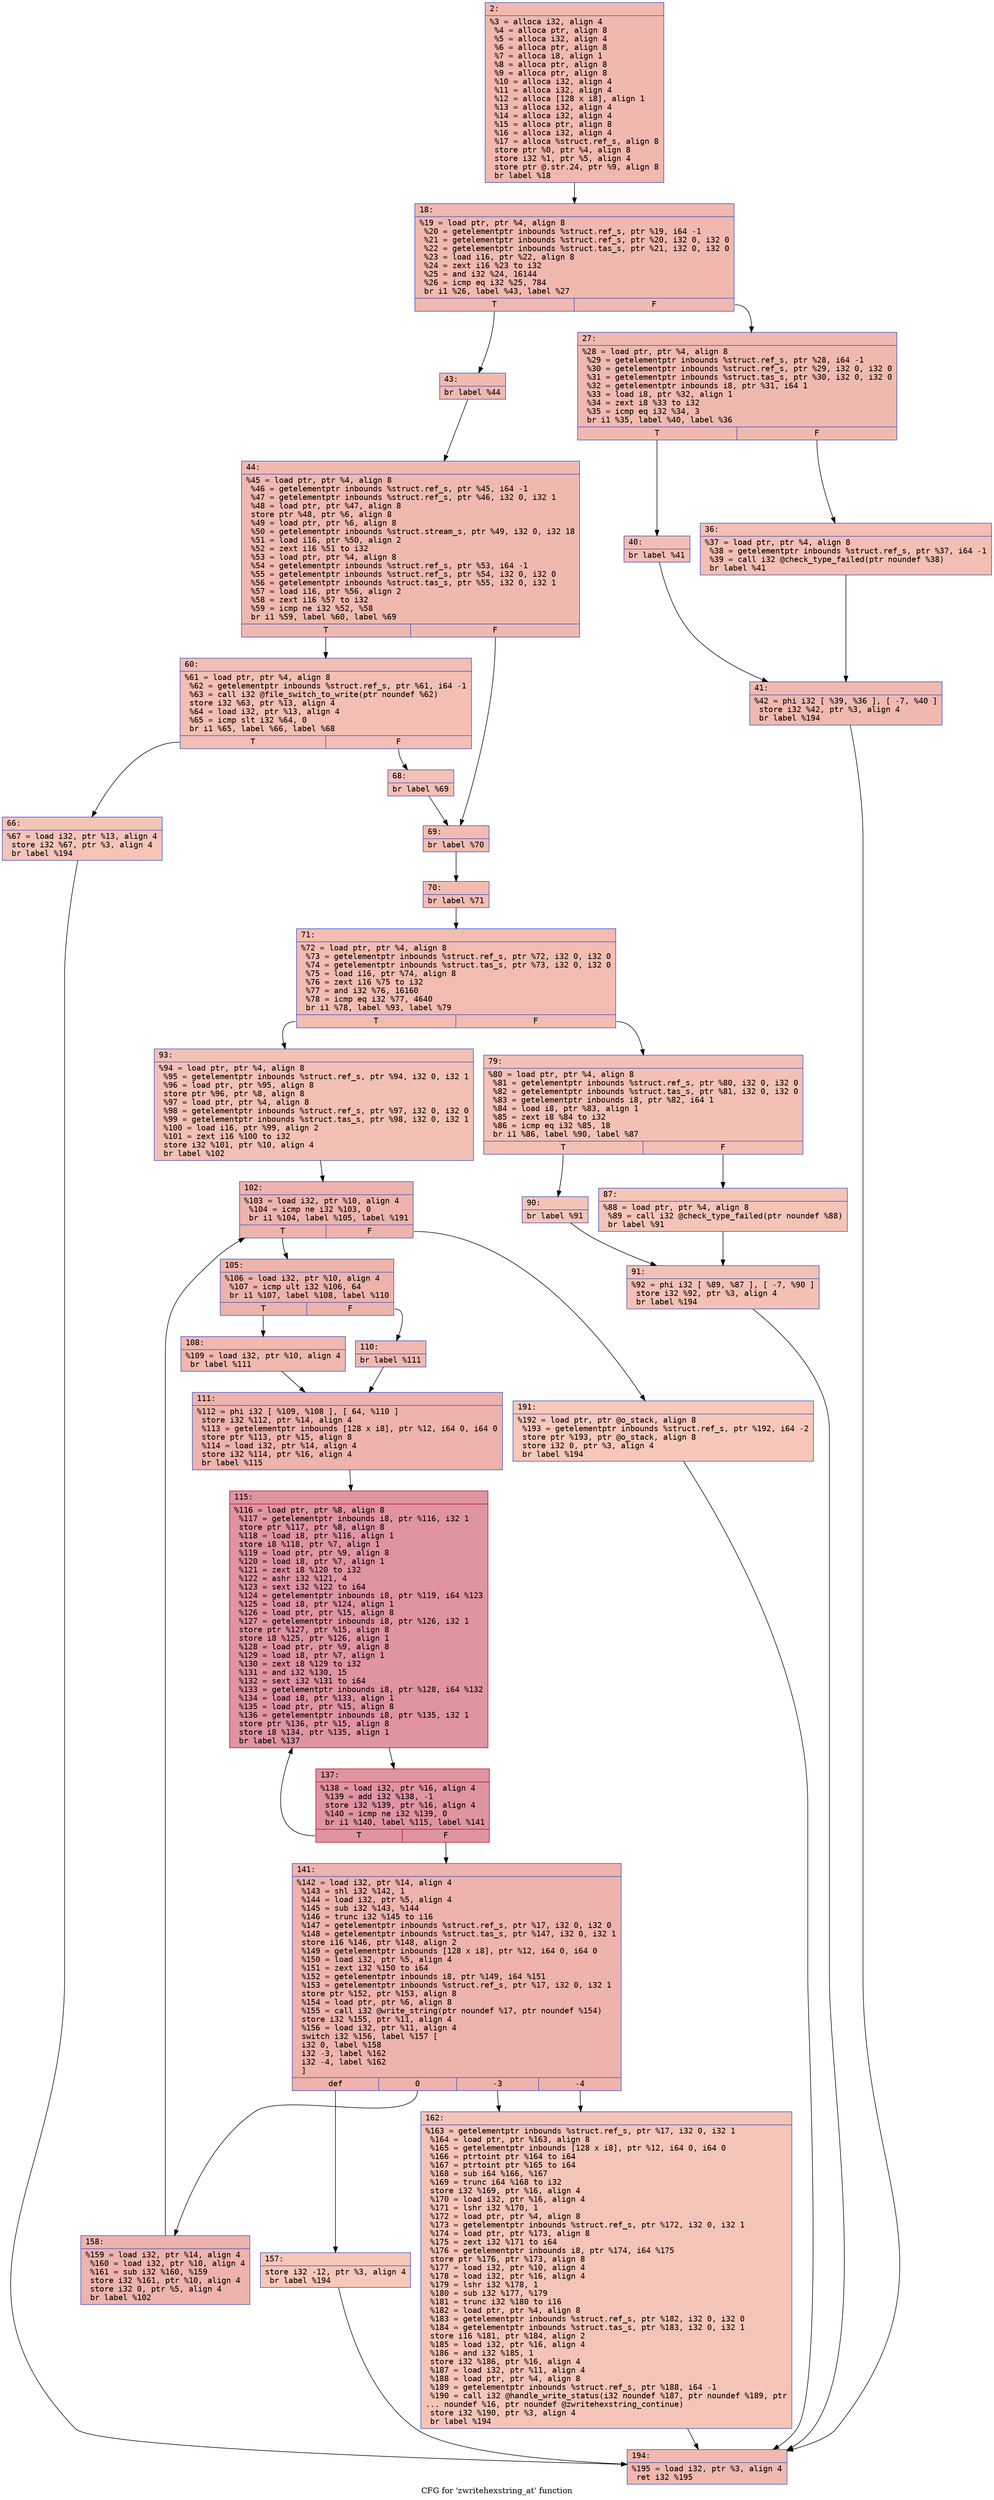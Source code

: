 digraph "CFG for 'zwritehexstring_at' function" {
	label="CFG for 'zwritehexstring_at' function";

	Node0x600001a03980 [shape=record,color="#3d50c3ff", style=filled, fillcolor="#dc5d4a70" fontname="Courier",label="{2:\l|  %3 = alloca i32, align 4\l  %4 = alloca ptr, align 8\l  %5 = alloca i32, align 4\l  %6 = alloca ptr, align 8\l  %7 = alloca i8, align 1\l  %8 = alloca ptr, align 8\l  %9 = alloca ptr, align 8\l  %10 = alloca i32, align 4\l  %11 = alloca i32, align 4\l  %12 = alloca [128 x i8], align 1\l  %13 = alloca i32, align 4\l  %14 = alloca i32, align 4\l  %15 = alloca ptr, align 8\l  %16 = alloca i32, align 4\l  %17 = alloca %struct.ref_s, align 8\l  store ptr %0, ptr %4, align 8\l  store i32 %1, ptr %5, align 4\l  store ptr @.str.24, ptr %9, align 8\l  br label %18\l}"];
	Node0x600001a03980 -> Node0x600001a039d0[tooltip="2 -> 18\nProbability 100.00%" ];
	Node0x600001a039d0 [shape=record,color="#3d50c3ff", style=filled, fillcolor="#dc5d4a70" fontname="Courier",label="{18:\l|  %19 = load ptr, ptr %4, align 8\l  %20 = getelementptr inbounds %struct.ref_s, ptr %19, i64 -1\l  %21 = getelementptr inbounds %struct.ref_s, ptr %20, i32 0, i32 0\l  %22 = getelementptr inbounds %struct.tas_s, ptr %21, i32 0, i32 0\l  %23 = load i16, ptr %22, align 8\l  %24 = zext i16 %23 to i32\l  %25 = and i32 %24, 16144\l  %26 = icmp eq i32 %25, 784\l  br i1 %26, label %43, label %27\l|{<s0>T|<s1>F}}"];
	Node0x600001a039d0:s0 -> Node0x600001a03b60[tooltip="18 -> 43\nProbability 50.00%" ];
	Node0x600001a039d0:s1 -> Node0x600001a03a20[tooltip="18 -> 27\nProbability 50.00%" ];
	Node0x600001a03a20 [shape=record,color="#3d50c3ff", style=filled, fillcolor="#de614d70" fontname="Courier",label="{27:\l|  %28 = load ptr, ptr %4, align 8\l  %29 = getelementptr inbounds %struct.ref_s, ptr %28, i64 -1\l  %30 = getelementptr inbounds %struct.ref_s, ptr %29, i32 0, i32 0\l  %31 = getelementptr inbounds %struct.tas_s, ptr %30, i32 0, i32 0\l  %32 = getelementptr inbounds i8, ptr %31, i64 1\l  %33 = load i8, ptr %32, align 1\l  %34 = zext i8 %33 to i32\l  %35 = icmp eq i32 %34, 3\l  br i1 %35, label %40, label %36\l|{<s0>T|<s1>F}}"];
	Node0x600001a03a20:s0 -> Node0x600001a03ac0[tooltip="27 -> 40\nProbability 50.00%" ];
	Node0x600001a03a20:s1 -> Node0x600001a03a70[tooltip="27 -> 36\nProbability 50.00%" ];
	Node0x600001a03a70 [shape=record,color="#3d50c3ff", style=filled, fillcolor="#e36c5570" fontname="Courier",label="{36:\l|  %37 = load ptr, ptr %4, align 8\l  %38 = getelementptr inbounds %struct.ref_s, ptr %37, i64 -1\l  %39 = call i32 @check_type_failed(ptr noundef %38)\l  br label %41\l}"];
	Node0x600001a03a70 -> Node0x600001a03b10[tooltip="36 -> 41\nProbability 100.00%" ];
	Node0x600001a03ac0 [shape=record,color="#3d50c3ff", style=filled, fillcolor="#e36c5570" fontname="Courier",label="{40:\l|  br label %41\l}"];
	Node0x600001a03ac0 -> Node0x600001a03b10[tooltip="40 -> 41\nProbability 100.00%" ];
	Node0x600001a03b10 [shape=record,color="#3d50c3ff", style=filled, fillcolor="#de614d70" fontname="Courier",label="{41:\l|  %42 = phi i32 [ %39, %36 ], [ -7, %40 ]\l  store i32 %42, ptr %3, align 4\l  br label %194\l}"];
	Node0x600001a03b10 -> Node0x600001a04370[tooltip="41 -> 194\nProbability 100.00%" ];
	Node0x600001a03b60 [shape=record,color="#3d50c3ff", style=filled, fillcolor="#de614d70" fontname="Courier",label="{43:\l|  br label %44\l}"];
	Node0x600001a03b60 -> Node0x600001a03bb0[tooltip="43 -> 44\nProbability 100.00%" ];
	Node0x600001a03bb0 [shape=record,color="#3d50c3ff", style=filled, fillcolor="#de614d70" fontname="Courier",label="{44:\l|  %45 = load ptr, ptr %4, align 8\l  %46 = getelementptr inbounds %struct.ref_s, ptr %45, i64 -1\l  %47 = getelementptr inbounds %struct.ref_s, ptr %46, i32 0, i32 1\l  %48 = load ptr, ptr %47, align 8\l  store ptr %48, ptr %6, align 8\l  %49 = load ptr, ptr %6, align 8\l  %50 = getelementptr inbounds %struct.stream_s, ptr %49, i32 0, i32 18\l  %51 = load i16, ptr %50, align 2\l  %52 = zext i16 %51 to i32\l  %53 = load ptr, ptr %4, align 8\l  %54 = getelementptr inbounds %struct.ref_s, ptr %53, i64 -1\l  %55 = getelementptr inbounds %struct.ref_s, ptr %54, i32 0, i32 0\l  %56 = getelementptr inbounds %struct.tas_s, ptr %55, i32 0, i32 1\l  %57 = load i16, ptr %56, align 2\l  %58 = zext i16 %57 to i32\l  %59 = icmp ne i32 %52, %58\l  br i1 %59, label %60, label %69\l|{<s0>T|<s1>F}}"];
	Node0x600001a03bb0:s0 -> Node0x600001a03c00[tooltip="44 -> 60\nProbability 50.00%" ];
	Node0x600001a03bb0:s1 -> Node0x600001a03cf0[tooltip="44 -> 69\nProbability 50.00%" ];
	Node0x600001a03c00 [shape=record,color="#3d50c3ff", style=filled, fillcolor="#e36c5570" fontname="Courier",label="{60:\l|  %61 = load ptr, ptr %4, align 8\l  %62 = getelementptr inbounds %struct.ref_s, ptr %61, i64 -1\l  %63 = call i32 @file_switch_to_write(ptr noundef %62)\l  store i32 %63, ptr %13, align 4\l  %64 = load i32, ptr %13, align 4\l  %65 = icmp slt i32 %64, 0\l  br i1 %65, label %66, label %68\l|{<s0>T|<s1>F}}"];
	Node0x600001a03c00:s0 -> Node0x600001a03c50[tooltip="60 -> 66\nProbability 37.50%" ];
	Node0x600001a03c00:s1 -> Node0x600001a03ca0[tooltip="60 -> 68\nProbability 62.50%" ];
	Node0x600001a03c50 [shape=record,color="#3d50c3ff", style=filled, fillcolor="#e97a5f70" fontname="Courier",label="{66:\l|  %67 = load i32, ptr %13, align 4\l  store i32 %67, ptr %3, align 4\l  br label %194\l}"];
	Node0x600001a03c50 -> Node0x600001a04370[tooltip="66 -> 194\nProbability 100.00%" ];
	Node0x600001a03ca0 [shape=record,color="#3d50c3ff", style=filled, fillcolor="#e5705870" fontname="Courier",label="{68:\l|  br label %69\l}"];
	Node0x600001a03ca0 -> Node0x600001a03cf0[tooltip="68 -> 69\nProbability 100.00%" ];
	Node0x600001a03cf0 [shape=record,color="#3d50c3ff", style=filled, fillcolor="#e1675170" fontname="Courier",label="{69:\l|  br label %70\l}"];
	Node0x600001a03cf0 -> Node0x600001a03d40[tooltip="69 -> 70\nProbability 100.00%" ];
	Node0x600001a03d40 [shape=record,color="#3d50c3ff", style=filled, fillcolor="#e1675170" fontname="Courier",label="{70:\l|  br label %71\l}"];
	Node0x600001a03d40 -> Node0x600001a03d90[tooltip="70 -> 71\nProbability 100.00%" ];
	Node0x600001a03d90 [shape=record,color="#3d50c3ff", style=filled, fillcolor="#e1675170" fontname="Courier",label="{71:\l|  %72 = load ptr, ptr %4, align 8\l  %73 = getelementptr inbounds %struct.ref_s, ptr %72, i32 0, i32 0\l  %74 = getelementptr inbounds %struct.tas_s, ptr %73, i32 0, i32 0\l  %75 = load i16, ptr %74, align 8\l  %76 = zext i16 %75 to i32\l  %77 = and i32 %76, 16160\l  %78 = icmp eq i32 %77, 4640\l  br i1 %78, label %93, label %79\l|{<s0>T|<s1>F}}"];
	Node0x600001a03d90:s0 -> Node0x600001a03f20[tooltip="71 -> 93\nProbability 50.00%" ];
	Node0x600001a03d90:s1 -> Node0x600001a03de0[tooltip="71 -> 79\nProbability 50.00%" ];
	Node0x600001a03de0 [shape=record,color="#3d50c3ff", style=filled, fillcolor="#e5705870" fontname="Courier",label="{79:\l|  %80 = load ptr, ptr %4, align 8\l  %81 = getelementptr inbounds %struct.ref_s, ptr %80, i32 0, i32 0\l  %82 = getelementptr inbounds %struct.tas_s, ptr %81, i32 0, i32 0\l  %83 = getelementptr inbounds i8, ptr %82, i64 1\l  %84 = load i8, ptr %83, align 1\l  %85 = zext i8 %84 to i32\l  %86 = icmp eq i32 %85, 18\l  br i1 %86, label %90, label %87\l|{<s0>T|<s1>F}}"];
	Node0x600001a03de0:s0 -> Node0x600001a03e80[tooltip="79 -> 90\nProbability 50.00%" ];
	Node0x600001a03de0:s1 -> Node0x600001a03e30[tooltip="79 -> 87\nProbability 50.00%" ];
	Node0x600001a03e30 [shape=record,color="#3d50c3ff", style=filled, fillcolor="#e97a5f70" fontname="Courier",label="{87:\l|  %88 = load ptr, ptr %4, align 8\l  %89 = call i32 @check_type_failed(ptr noundef %88)\l  br label %91\l}"];
	Node0x600001a03e30 -> Node0x600001a03ed0[tooltip="87 -> 91\nProbability 100.00%" ];
	Node0x600001a03e80 [shape=record,color="#3d50c3ff", style=filled, fillcolor="#e97a5f70" fontname="Courier",label="{90:\l|  br label %91\l}"];
	Node0x600001a03e80 -> Node0x600001a03ed0[tooltip="90 -> 91\nProbability 100.00%" ];
	Node0x600001a03ed0 [shape=record,color="#3d50c3ff", style=filled, fillcolor="#e5705870" fontname="Courier",label="{91:\l|  %92 = phi i32 [ %89, %87 ], [ -7, %90 ]\l  store i32 %92, ptr %3, align 4\l  br label %194\l}"];
	Node0x600001a03ed0 -> Node0x600001a04370[tooltip="91 -> 194\nProbability 100.00%" ];
	Node0x600001a03f20 [shape=record,color="#3d50c3ff", style=filled, fillcolor="#e5705870" fontname="Courier",label="{93:\l|  %94 = load ptr, ptr %4, align 8\l  %95 = getelementptr inbounds %struct.ref_s, ptr %94, i32 0, i32 1\l  %96 = load ptr, ptr %95, align 8\l  store ptr %96, ptr %8, align 8\l  %97 = load ptr, ptr %4, align 8\l  %98 = getelementptr inbounds %struct.ref_s, ptr %97, i32 0, i32 0\l  %99 = getelementptr inbounds %struct.tas_s, ptr %98, i32 0, i32 1\l  %100 = load i16, ptr %99, align 2\l  %101 = zext i16 %100 to i32\l  store i32 %101, ptr %10, align 4\l  br label %102\l}"];
	Node0x600001a03f20 -> Node0x600001a03f70[tooltip="93 -> 102\nProbability 100.00%" ];
	Node0x600001a03f70 [shape=record,color="#3d50c3ff", style=filled, fillcolor="#d6524470" fontname="Courier",label="{102:\l|  %103 = load i32, ptr %10, align 4\l  %104 = icmp ne i32 %103, 0\l  br i1 %104, label %105, label %191\l|{<s0>T|<s1>F}}"];
	Node0x600001a03f70:s0 -> Node0x600001a04000[tooltip="102 -> 105\nProbability 96.88%" ];
	Node0x600001a03f70:s1 -> Node0x600001a04320[tooltip="102 -> 191\nProbability 3.12%" ];
	Node0x600001a04000 [shape=record,color="#3d50c3ff", style=filled, fillcolor="#d6524470" fontname="Courier",label="{105:\l|  %106 = load i32, ptr %10, align 4\l  %107 = icmp ult i32 %106, 64\l  br i1 %107, label %108, label %110\l|{<s0>T|<s1>F}}"];
	Node0x600001a04000:s0 -> Node0x600001a04050[tooltip="105 -> 108\nProbability 50.00%" ];
	Node0x600001a04000:s1 -> Node0x600001a040a0[tooltip="105 -> 110\nProbability 50.00%" ];
	Node0x600001a04050 [shape=record,color="#3d50c3ff", style=filled, fillcolor="#dc5d4a70" fontname="Courier",label="{108:\l|  %109 = load i32, ptr %10, align 4\l  br label %111\l}"];
	Node0x600001a04050 -> Node0x600001a040f0[tooltip="108 -> 111\nProbability 100.00%" ];
	Node0x600001a040a0 [shape=record,color="#3d50c3ff", style=filled, fillcolor="#dc5d4a70" fontname="Courier",label="{110:\l|  br label %111\l}"];
	Node0x600001a040a0 -> Node0x600001a040f0[tooltip="110 -> 111\nProbability 100.00%" ];
	Node0x600001a040f0 [shape=record,color="#3d50c3ff", style=filled, fillcolor="#d6524470" fontname="Courier",label="{111:\l|  %112 = phi i32 [ %109, %108 ], [ 64, %110 ]\l  store i32 %112, ptr %14, align 4\l  %113 = getelementptr inbounds [128 x i8], ptr %12, i64 0, i64 0\l  store ptr %113, ptr %15, align 8\l  %114 = load i32, ptr %14, align 4\l  store i32 %114, ptr %16, align 4\l  br label %115\l}"];
	Node0x600001a040f0 -> Node0x600001a04140[tooltip="111 -> 115\nProbability 100.00%" ];
	Node0x600001a04140 [shape=record,color="#b70d28ff", style=filled, fillcolor="#b70d2870" fontname="Courier",label="{115:\l|  %116 = load ptr, ptr %8, align 8\l  %117 = getelementptr inbounds i8, ptr %116, i32 1\l  store ptr %117, ptr %8, align 8\l  %118 = load i8, ptr %116, align 1\l  store i8 %118, ptr %7, align 1\l  %119 = load ptr, ptr %9, align 8\l  %120 = load i8, ptr %7, align 1\l  %121 = zext i8 %120 to i32\l  %122 = ashr i32 %121, 4\l  %123 = sext i32 %122 to i64\l  %124 = getelementptr inbounds i8, ptr %119, i64 %123\l  %125 = load i8, ptr %124, align 1\l  %126 = load ptr, ptr %15, align 8\l  %127 = getelementptr inbounds i8, ptr %126, i32 1\l  store ptr %127, ptr %15, align 8\l  store i8 %125, ptr %126, align 1\l  %128 = load ptr, ptr %9, align 8\l  %129 = load i8, ptr %7, align 1\l  %130 = zext i8 %129 to i32\l  %131 = and i32 %130, 15\l  %132 = sext i32 %131 to i64\l  %133 = getelementptr inbounds i8, ptr %128, i64 %132\l  %134 = load i8, ptr %133, align 1\l  %135 = load ptr, ptr %15, align 8\l  %136 = getelementptr inbounds i8, ptr %135, i32 1\l  store ptr %136, ptr %15, align 8\l  store i8 %134, ptr %135, align 1\l  br label %137\l}"];
	Node0x600001a04140 -> Node0x600001a04190[tooltip="115 -> 137\nProbability 100.00%" ];
	Node0x600001a04190 [shape=record,color="#b70d28ff", style=filled, fillcolor="#b70d2870" fontname="Courier",label="{137:\l|  %138 = load i32, ptr %16, align 4\l  %139 = add i32 %138, -1\l  store i32 %139, ptr %16, align 4\l  %140 = icmp ne i32 %139, 0\l  br i1 %140, label %115, label %141\l|{<s0>T|<s1>F}}"];
	Node0x600001a04190:s0 -> Node0x600001a04140[tooltip="137 -> 115\nProbability 96.88%" ];
	Node0x600001a04190:s1 -> Node0x600001a041e0[tooltip="137 -> 141\nProbability 3.12%" ];
	Node0x600001a041e0 [shape=record,color="#3d50c3ff", style=filled, fillcolor="#d6524470" fontname="Courier",label="{141:\l|  %142 = load i32, ptr %14, align 4\l  %143 = shl i32 %142, 1\l  %144 = load i32, ptr %5, align 4\l  %145 = sub i32 %143, %144\l  %146 = trunc i32 %145 to i16\l  %147 = getelementptr inbounds %struct.ref_s, ptr %17, i32 0, i32 0\l  %148 = getelementptr inbounds %struct.tas_s, ptr %147, i32 0, i32 1\l  store i16 %146, ptr %148, align 2\l  %149 = getelementptr inbounds [128 x i8], ptr %12, i64 0, i64 0\l  %150 = load i32, ptr %5, align 4\l  %151 = zext i32 %150 to i64\l  %152 = getelementptr inbounds i8, ptr %149, i64 %151\l  %153 = getelementptr inbounds %struct.ref_s, ptr %17, i32 0, i32 1\l  store ptr %152, ptr %153, align 8\l  %154 = load ptr, ptr %6, align 8\l  %155 = call i32 @write_string(ptr noundef %17, ptr noundef %154)\l  store i32 %155, ptr %11, align 4\l  %156 = load i32, ptr %11, align 4\l  switch i32 %156, label %157 [\l    i32 0, label %158\l    i32 -3, label %162\l    i32 -4, label %162\l  ]\l|{<s0>def|<s1>0|<s2>-3|<s3>-4}}"];
	Node0x600001a041e0:s0 -> Node0x600001a04230[tooltip="141 -> 157\nProbability 2.94%" ];
	Node0x600001a041e0:s1 -> Node0x600001a04280[tooltip="141 -> 158\nProbability 91.18%" ];
	Node0x600001a041e0:s2 -> Node0x600001a042d0[tooltip="141 -> 162\nProbability 5.88%" ];
	Node0x600001a041e0:s3 -> Node0x600001a042d0[tooltip="141 -> 162\nProbability 5.88%" ];
	Node0x600001a04230 [shape=record,color="#3d50c3ff", style=filled, fillcolor="#ec7f6370" fontname="Courier",label="{157:\l|  store i32 -12, ptr %3, align 4\l  br label %194\l}"];
	Node0x600001a04230 -> Node0x600001a04370[tooltip="157 -> 194\nProbability 100.00%" ];
	Node0x600001a04280 [shape=record,color="#3d50c3ff", style=filled, fillcolor="#d6524470" fontname="Courier",label="{158:\l|  %159 = load i32, ptr %14, align 4\l  %160 = load i32, ptr %10, align 4\l  %161 = sub i32 %160, %159\l  store i32 %161, ptr %10, align 4\l  store i32 0, ptr %5, align 4\l  br label %102\l}"];
	Node0x600001a04280 -> Node0x600001a03f70[tooltip="158 -> 102\nProbability 100.00%" ];
	Node0x600001a042d0 [shape=record,color="#3d50c3ff", style=filled, fillcolor="#e97a5f70" fontname="Courier",label="{162:\l|  %163 = getelementptr inbounds %struct.ref_s, ptr %17, i32 0, i32 1\l  %164 = load ptr, ptr %163, align 8\l  %165 = getelementptr inbounds [128 x i8], ptr %12, i64 0, i64 0\l  %166 = ptrtoint ptr %164 to i64\l  %167 = ptrtoint ptr %165 to i64\l  %168 = sub i64 %166, %167\l  %169 = trunc i64 %168 to i32\l  store i32 %169, ptr %16, align 4\l  %170 = load i32, ptr %16, align 4\l  %171 = lshr i32 %170, 1\l  %172 = load ptr, ptr %4, align 8\l  %173 = getelementptr inbounds %struct.ref_s, ptr %172, i32 0, i32 1\l  %174 = load ptr, ptr %173, align 8\l  %175 = zext i32 %171 to i64\l  %176 = getelementptr inbounds i8, ptr %174, i64 %175\l  store ptr %176, ptr %173, align 8\l  %177 = load i32, ptr %10, align 4\l  %178 = load i32, ptr %16, align 4\l  %179 = lshr i32 %178, 1\l  %180 = sub i32 %177, %179\l  %181 = trunc i32 %180 to i16\l  %182 = load ptr, ptr %4, align 8\l  %183 = getelementptr inbounds %struct.ref_s, ptr %182, i32 0, i32 0\l  %184 = getelementptr inbounds %struct.tas_s, ptr %183, i32 0, i32 1\l  store i16 %181, ptr %184, align 2\l  %185 = load i32, ptr %16, align 4\l  %186 = and i32 %185, 1\l  store i32 %186, ptr %16, align 4\l  %187 = load i32, ptr %11, align 4\l  %188 = load ptr, ptr %4, align 8\l  %189 = getelementptr inbounds %struct.ref_s, ptr %188, i64 -1\l  %190 = call i32 @handle_write_status(i32 noundef %187, ptr noundef %189, ptr\l... noundef %16, ptr noundef @zwritehexstring_continue)\l  store i32 %190, ptr %3, align 4\l  br label %194\l}"];
	Node0x600001a042d0 -> Node0x600001a04370[tooltip="162 -> 194\nProbability 100.00%" ];
	Node0x600001a04320 [shape=record,color="#3d50c3ff", style=filled, fillcolor="#ec7f6370" fontname="Courier",label="{191:\l|  %192 = load ptr, ptr @o_stack, align 8\l  %193 = getelementptr inbounds %struct.ref_s, ptr %192, i64 -2\l  store ptr %193, ptr @o_stack, align 8\l  store i32 0, ptr %3, align 4\l  br label %194\l}"];
	Node0x600001a04320 -> Node0x600001a04370[tooltip="191 -> 194\nProbability 100.00%" ];
	Node0x600001a04370 [shape=record,color="#3d50c3ff", style=filled, fillcolor="#dc5d4a70" fontname="Courier",label="{194:\l|  %195 = load i32, ptr %3, align 4\l  ret i32 %195\l}"];
}
